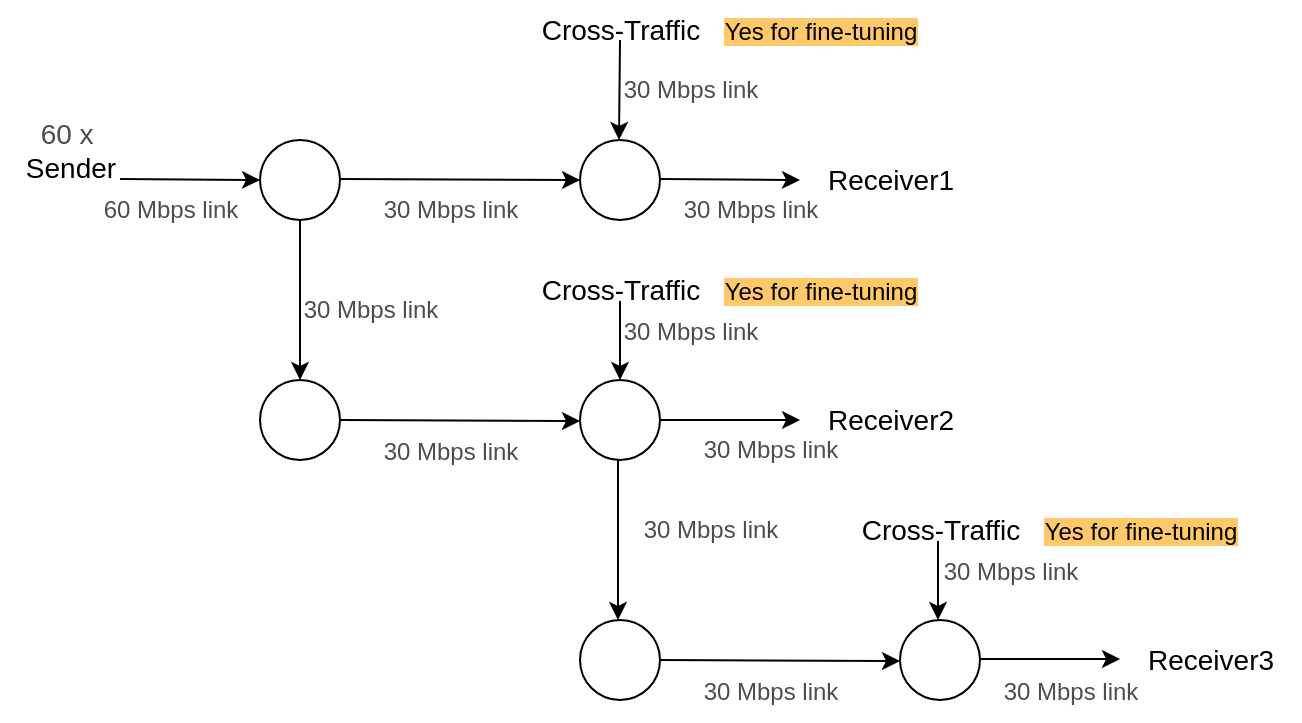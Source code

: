 <mxfile version="20.2.0" type="device"><diagram id="1j9vbs61ZDSGFAq6hUa4" name="Page-1"><mxGraphModel dx="946" dy="645" grid="1" gridSize="10" guides="1" tooltips="1" connect="1" arrows="1" fold="1" page="1" pageScale="1" pageWidth="850" pageHeight="1100" math="0" shadow="0"><root><mxCell id="0"/><mxCell id="1" parent="0"/><mxCell id="gr8NM-CfaezBHSfgWrKM-1" value="" style="ellipse;whiteSpace=wrap;html=1;aspect=fixed;" parent="1" vertex="1"><mxGeometry x="240" y="240" width="40" height="40" as="geometry"/></mxCell><mxCell id="gr8NM-CfaezBHSfgWrKM-2" value="" style="ellipse;whiteSpace=wrap;html=1;aspect=fixed;" parent="1" vertex="1"><mxGeometry x="400" y="240" width="40" height="40" as="geometry"/></mxCell><mxCell id="gr8NM-CfaezBHSfgWrKM-3" value="" style="endArrow=classic;html=1;rounded=0;" parent="1" edge="1"><mxGeometry width="50" height="50" relative="1" as="geometry"><mxPoint x="280" y="259.5" as="sourcePoint"/><mxPoint x="400" y="260" as="targetPoint"/></mxGeometry></mxCell><mxCell id="gr8NM-CfaezBHSfgWrKM-4" value="&lt;font color=&quot;#4d4d4d&quot;&gt;30 Mbps link&lt;/font&gt;" style="text;html=1;align=center;verticalAlign=middle;resizable=0;points=[];autosize=1;strokeColor=none;fillColor=none;" parent="1" vertex="1"><mxGeometry x="290" y="260" width="90" height="30" as="geometry"/></mxCell><mxCell id="gr8NM-CfaezBHSfgWrKM-5" value="" style="endArrow=classic;html=1;rounded=0;" parent="1" edge="1"><mxGeometry width="50" height="50" relative="1" as="geometry"><mxPoint x="440" y="259.5" as="sourcePoint"/><mxPoint x="510" y="260" as="targetPoint"/></mxGeometry></mxCell><mxCell id="gr8NM-CfaezBHSfgWrKM-6" value="" style="endArrow=classic;html=1;rounded=0;" parent="1" edge="1"><mxGeometry width="50" height="50" relative="1" as="geometry"><mxPoint x="170" y="259.5" as="sourcePoint"/><mxPoint x="240" y="260" as="targetPoint"/></mxGeometry></mxCell><mxCell id="gr8NM-CfaezBHSfgWrKM-7" value="&lt;font color=&quot;#4d4d4d&quot;&gt;30 Mbps link&lt;/font&gt;" style="text;html=1;align=center;verticalAlign=middle;resizable=0;points=[];autosize=1;strokeColor=none;fillColor=none;" parent="1" vertex="1"><mxGeometry x="440" y="260" width="90" height="30" as="geometry"/></mxCell><mxCell id="gr8NM-CfaezBHSfgWrKM-8" value="&lt;font color=&quot;#4d4d4d&quot;&gt;60 Mbps link&lt;/font&gt;" style="text;html=1;align=center;verticalAlign=middle;resizable=0;points=[];autosize=1;strokeColor=none;fillColor=none;" parent="1" vertex="1"><mxGeometry x="150" y="260" width="90" height="30" as="geometry"/></mxCell><mxCell id="gr8NM-CfaezBHSfgWrKM-12" value="&lt;font style=&quot;font-size: 14px;&quot;&gt;60 x&amp;nbsp;&lt;br&gt;&lt;font style=&quot;font-size: 14px;&quot; color=&quot;#000000&quot;&gt;Sender&lt;/font&gt;&lt;/font&gt;" style="text;html=1;align=center;verticalAlign=middle;resizable=0;points=[];autosize=1;strokeColor=none;fillColor=none;fontColor=#4D4D4D;" parent="1" vertex="1"><mxGeometry x="110" y="220" width="70" height="50" as="geometry"/></mxCell><mxCell id="gr8NM-CfaezBHSfgWrKM-13" value="Receiver1" style="text;html=1;align=center;verticalAlign=middle;resizable=0;points=[];autosize=1;strokeColor=none;fillColor=none;fontSize=14;fontColor=#000000;" parent="1" vertex="1"><mxGeometry x="510" y="245" width="90" height="30" as="geometry"/></mxCell><mxCell id="gr8NM-CfaezBHSfgWrKM-14" value="" style="endArrow=classic;html=1;rounded=0;fontSize=14;fontColor=#000000;" parent="1" edge="1"><mxGeometry width="50" height="50" relative="1" as="geometry"><mxPoint x="420" y="190" as="sourcePoint"/><mxPoint x="419.5" y="240" as="targetPoint"/></mxGeometry></mxCell><mxCell id="gr8NM-CfaezBHSfgWrKM-15" value="&lt;font color=&quot;#4d4d4d&quot;&gt;30 Mbps link&lt;/font&gt;" style="text;html=1;align=center;verticalAlign=middle;resizable=0;points=[];autosize=1;strokeColor=none;fillColor=none;" parent="1" vertex="1"><mxGeometry x="410" y="200" width="90" height="30" as="geometry"/></mxCell><mxCell id="gr8NM-CfaezBHSfgWrKM-16" value="Cross-Traffic" style="text;html=1;align=center;verticalAlign=middle;resizable=0;points=[];autosize=1;strokeColor=none;fillColor=none;fontSize=14;fontColor=#000000;" parent="1" vertex="1"><mxGeometry x="370" y="170" width="100" height="30" as="geometry"/></mxCell><mxCell id="gr8NM-CfaezBHSfgWrKM-17" value="&lt;font style=&quot;font-size: 12px; background-color: rgb(255, 200, 105);&quot;&gt;Yes for fine-tuning&lt;/font&gt;" style="text;html=1;align=center;verticalAlign=middle;resizable=0;points=[];autosize=1;strokeColor=none;fillColor=none;fontSize=14;fontColor=#000000;" parent="1" vertex="1"><mxGeometry x="460" y="170" width="120" height="30" as="geometry"/></mxCell><mxCell id="ORV6HHI7t3zR0sc4vnr1-1" value="" style="ellipse;whiteSpace=wrap;html=1;aspect=fixed;" vertex="1" parent="1"><mxGeometry x="240" y="360" width="40" height="40" as="geometry"/></mxCell><mxCell id="ORV6HHI7t3zR0sc4vnr1-2" value="" style="ellipse;whiteSpace=wrap;html=1;aspect=fixed;" vertex="1" parent="1"><mxGeometry x="400" y="360" width="40" height="40" as="geometry"/></mxCell><mxCell id="ORV6HHI7t3zR0sc4vnr1-3" value="" style="ellipse;whiteSpace=wrap;html=1;aspect=fixed;" vertex="1" parent="1"><mxGeometry x="400" y="480" width="40" height="40" as="geometry"/></mxCell><mxCell id="ORV6HHI7t3zR0sc4vnr1-4" value="" style="ellipse;whiteSpace=wrap;html=1;aspect=fixed;" vertex="1" parent="1"><mxGeometry x="560" y="480" width="40" height="40" as="geometry"/></mxCell><mxCell id="ORV6HHI7t3zR0sc4vnr1-5" value="" style="endArrow=classic;html=1;rounded=0;entryX=0.5;entryY=0;entryDx=0;entryDy=0;" edge="1" parent="1" target="ORV6HHI7t3zR0sc4vnr1-1"><mxGeometry width="50" height="50" relative="1" as="geometry"><mxPoint x="260" y="280" as="sourcePoint"/><mxPoint x="310" y="230" as="targetPoint"/></mxGeometry></mxCell><mxCell id="ORV6HHI7t3zR0sc4vnr1-6" value="" style="endArrow=classic;html=1;rounded=0;" edge="1" parent="1"><mxGeometry width="50" height="50" relative="1" as="geometry"><mxPoint x="280" y="380" as="sourcePoint"/><mxPoint x="400" y="380.5" as="targetPoint"/></mxGeometry></mxCell><mxCell id="ORV6HHI7t3zR0sc4vnr1-7" value="&lt;font color=&quot;#4d4d4d&quot;&gt;30 Mbps link&lt;/font&gt;" style="text;html=1;align=center;verticalAlign=middle;resizable=0;points=[];autosize=1;strokeColor=none;fillColor=none;" vertex="1" parent="1"><mxGeometry x="290" y="380.5" width="90" height="30" as="geometry"/></mxCell><mxCell id="ORV6HHI7t3zR0sc4vnr1-8" value="" style="endArrow=classic;html=1;rounded=0;" edge="1" parent="1"><mxGeometry width="50" height="50" relative="1" as="geometry"><mxPoint x="440" y="500" as="sourcePoint"/><mxPoint x="560" y="500.5" as="targetPoint"/></mxGeometry></mxCell><mxCell id="ORV6HHI7t3zR0sc4vnr1-9" value="&lt;font color=&quot;#4d4d4d&quot;&gt;30 Mbps link&lt;/font&gt;" style="text;html=1;align=center;verticalAlign=middle;resizable=0;points=[];autosize=1;strokeColor=none;fillColor=none;" vertex="1" parent="1"><mxGeometry x="450" y="500.5" width="90" height="30" as="geometry"/></mxCell><mxCell id="ORV6HHI7t3zR0sc4vnr1-10" value="" style="endArrow=classic;html=1;rounded=0;entryX=0.5;entryY=0;entryDx=0;entryDy=0;" edge="1" parent="1"><mxGeometry width="50" height="50" relative="1" as="geometry"><mxPoint x="419" y="400" as="sourcePoint"/><mxPoint x="419" y="480" as="targetPoint"/></mxGeometry></mxCell><mxCell id="ORV6HHI7t3zR0sc4vnr1-13" value="&lt;font color=&quot;#4d4d4d&quot;&gt;30 Mbps link&lt;/font&gt;" style="text;html=1;align=center;verticalAlign=middle;resizable=0;points=[];autosize=1;strokeColor=none;fillColor=none;" vertex="1" parent="1"><mxGeometry x="450" y="380" width="90" height="30" as="geometry"/></mxCell><mxCell id="ORV6HHI7t3zR0sc4vnr1-14" value="" style="endArrow=classic;html=1;rounded=0;entryX=0.667;entryY=0;entryDx=0;entryDy=0;entryPerimeter=0;" edge="1" parent="1" target="ORV6HHI7t3zR0sc4vnr1-13"><mxGeometry width="50" height="50" relative="1" as="geometry"><mxPoint x="440" y="380" as="sourcePoint"/><mxPoint x="490" y="330" as="targetPoint"/></mxGeometry></mxCell><mxCell id="ORV6HHI7t3zR0sc4vnr1-16" value="" style="endArrow=classic;html=1;rounded=0;entryX=0.667;entryY=0;entryDx=0;entryDy=0;entryPerimeter=0;" edge="1" parent="1"><mxGeometry width="50" height="50" relative="1" as="geometry"><mxPoint x="600" y="499.5" as="sourcePoint"/><mxPoint x="670.03" y="499.5" as="targetPoint"/></mxGeometry></mxCell><mxCell id="ORV6HHI7t3zR0sc4vnr1-17" value="Receiver2" style="text;html=1;align=center;verticalAlign=middle;resizable=0;points=[];autosize=1;strokeColor=none;fillColor=none;fontSize=14;fontColor=#000000;" vertex="1" parent="1"><mxGeometry x="510" y="365" width="90" height="30" as="geometry"/></mxCell><mxCell id="ORV6HHI7t3zR0sc4vnr1-18" value="Receiver3" style="text;html=1;align=center;verticalAlign=middle;resizable=0;points=[];autosize=1;strokeColor=none;fillColor=none;fontSize=14;fontColor=#000000;" vertex="1" parent="1"><mxGeometry x="670" y="485" width="90" height="30" as="geometry"/></mxCell><mxCell id="ORV6HHI7t3zR0sc4vnr1-19" value="&lt;font color=&quot;#4d4d4d&quot;&gt;30 Mbps link&lt;/font&gt;" style="text;html=1;align=center;verticalAlign=middle;resizable=0;points=[];autosize=1;strokeColor=none;fillColor=none;" vertex="1" parent="1"><mxGeometry x="250" y="310" width="90" height="30" as="geometry"/></mxCell><mxCell id="ORV6HHI7t3zR0sc4vnr1-20" value="&lt;font color=&quot;#4d4d4d&quot;&gt;30 Mbps link&lt;/font&gt;" style="text;html=1;align=center;verticalAlign=middle;resizable=0;points=[];autosize=1;strokeColor=none;fillColor=none;" vertex="1" parent="1"><mxGeometry x="600" y="500.5" width="90" height="30" as="geometry"/></mxCell><mxCell id="ORV6HHI7t3zR0sc4vnr1-21" value="&lt;font color=&quot;#4d4d4d&quot;&gt;30 Mbps link&lt;/font&gt;" style="text;html=1;align=center;verticalAlign=middle;resizable=0;points=[];autosize=1;strokeColor=none;fillColor=none;" vertex="1" parent="1"><mxGeometry x="420" y="420" width="90" height="30" as="geometry"/></mxCell><mxCell id="ORV6HHI7t3zR0sc4vnr1-22" value="&lt;font color=&quot;#4d4d4d&quot;&gt;30 Mbps link&lt;/font&gt;" style="text;html=1;align=center;verticalAlign=middle;resizable=0;points=[];autosize=1;strokeColor=none;fillColor=none;" vertex="1" parent="1"><mxGeometry x="410" y="320.5" width="90" height="30" as="geometry"/></mxCell><mxCell id="ORV6HHI7t3zR0sc4vnr1-23" value="Cross-Traffic" style="text;html=1;align=center;verticalAlign=middle;resizable=0;points=[];autosize=1;strokeColor=none;fillColor=none;fontSize=14;fontColor=#000000;" vertex="1" parent="1"><mxGeometry x="370" y="300" width="100" height="30" as="geometry"/></mxCell><mxCell id="ORV6HHI7t3zR0sc4vnr1-24" value="" style="endArrow=classic;html=1;rounded=0;entryX=0.5;entryY=0;entryDx=0;entryDy=0;" edge="1" parent="1" target="ORV6HHI7t3zR0sc4vnr1-2"><mxGeometry width="50" height="50" relative="1" as="geometry"><mxPoint x="420" y="320.5" as="sourcePoint"/><mxPoint x="420" y="350" as="targetPoint"/></mxGeometry></mxCell><mxCell id="ORV6HHI7t3zR0sc4vnr1-27" value="&lt;font style=&quot;font-size: 12px; background-color: rgb(255, 200, 105);&quot;&gt;Yes for fine-tuning&lt;/font&gt;" style="text;html=1;align=center;verticalAlign=middle;resizable=0;points=[];autosize=1;strokeColor=none;fillColor=none;fontSize=14;fontColor=#000000;" vertex="1" parent="1"><mxGeometry x="460" y="300" width="120" height="30" as="geometry"/></mxCell><mxCell id="ORV6HHI7t3zR0sc4vnr1-28" value="" style="endArrow=classic;html=1;rounded=0;entryX=0.5;entryY=0;entryDx=0;entryDy=0;" edge="1" parent="1"><mxGeometry width="50" height="50" relative="1" as="geometry"><mxPoint x="579" y="440.5" as="sourcePoint"/><mxPoint x="579" y="480" as="targetPoint"/></mxGeometry></mxCell><mxCell id="ORV6HHI7t3zR0sc4vnr1-29" value="Cross-Traffic" style="text;html=1;align=center;verticalAlign=middle;resizable=0;points=[];autosize=1;strokeColor=none;fillColor=none;fontSize=14;fontColor=#000000;" vertex="1" parent="1"><mxGeometry x="530" y="420" width="100" height="30" as="geometry"/></mxCell><mxCell id="ORV6HHI7t3zR0sc4vnr1-30" value="&lt;font style=&quot;font-size: 12px; background-color: rgb(255, 200, 105);&quot;&gt;Yes for fine-tuning&lt;/font&gt;" style="text;html=1;align=center;verticalAlign=middle;resizable=0;points=[];autosize=1;strokeColor=none;fillColor=none;fontSize=14;fontColor=#000000;" vertex="1" parent="1"><mxGeometry x="620" y="420" width="120" height="30" as="geometry"/></mxCell><mxCell id="ORV6HHI7t3zR0sc4vnr1-31" value="&lt;font color=&quot;#4d4d4d&quot;&gt;30 Mbps link&lt;/font&gt;" style="text;html=1;align=center;verticalAlign=middle;resizable=0;points=[];autosize=1;strokeColor=none;fillColor=none;" vertex="1" parent="1"><mxGeometry x="570" y="440.5" width="90" height="30" as="geometry"/></mxCell></root></mxGraphModel></diagram></mxfile>